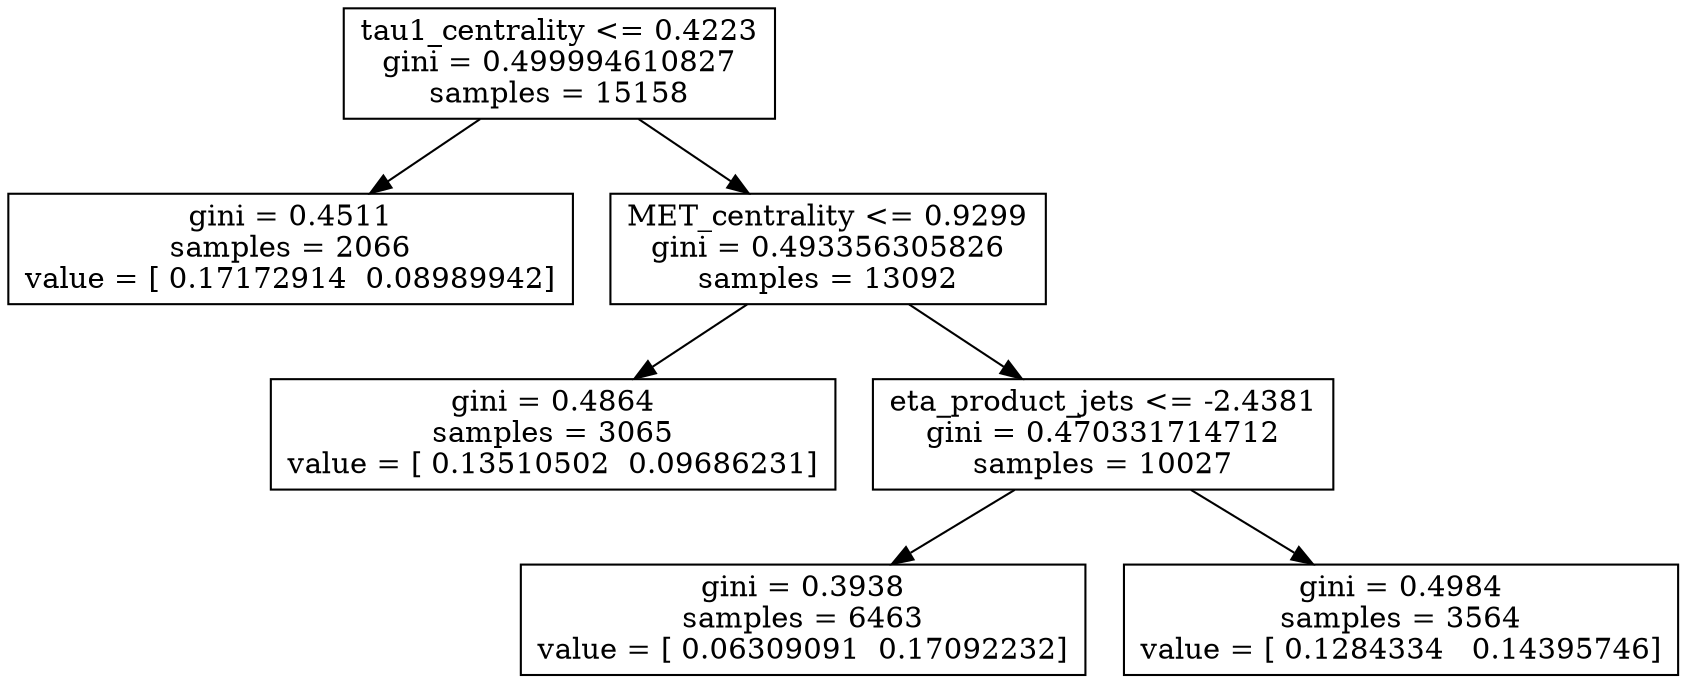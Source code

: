 digraph Tree {
0 [label="tau1_centrality <= 0.4223\ngini = 0.499994610827\nsamples = 15158", shape="box"] ;
1 [label="gini = 0.4511\nsamples = 2066\nvalue = [ 0.17172914  0.08989942]", shape="box"] ;
0 -> 1 ;
2 [label="MET_centrality <= 0.9299\ngini = 0.493356305826\nsamples = 13092", shape="box"] ;
0 -> 2 ;
3 [label="gini = 0.4864\nsamples = 3065\nvalue = [ 0.13510502  0.09686231]", shape="box"] ;
2 -> 3 ;
4 [label="eta_product_jets <= -2.4381\ngini = 0.470331714712\nsamples = 10027", shape="box"] ;
2 -> 4 ;
5 [label="gini = 0.3938\nsamples = 6463\nvalue = [ 0.06309091  0.17092232]", shape="box"] ;
4 -> 5 ;
6 [label="gini = 0.4984\nsamples = 3564\nvalue = [ 0.1284334   0.14395746]", shape="box"] ;
4 -> 6 ;
}